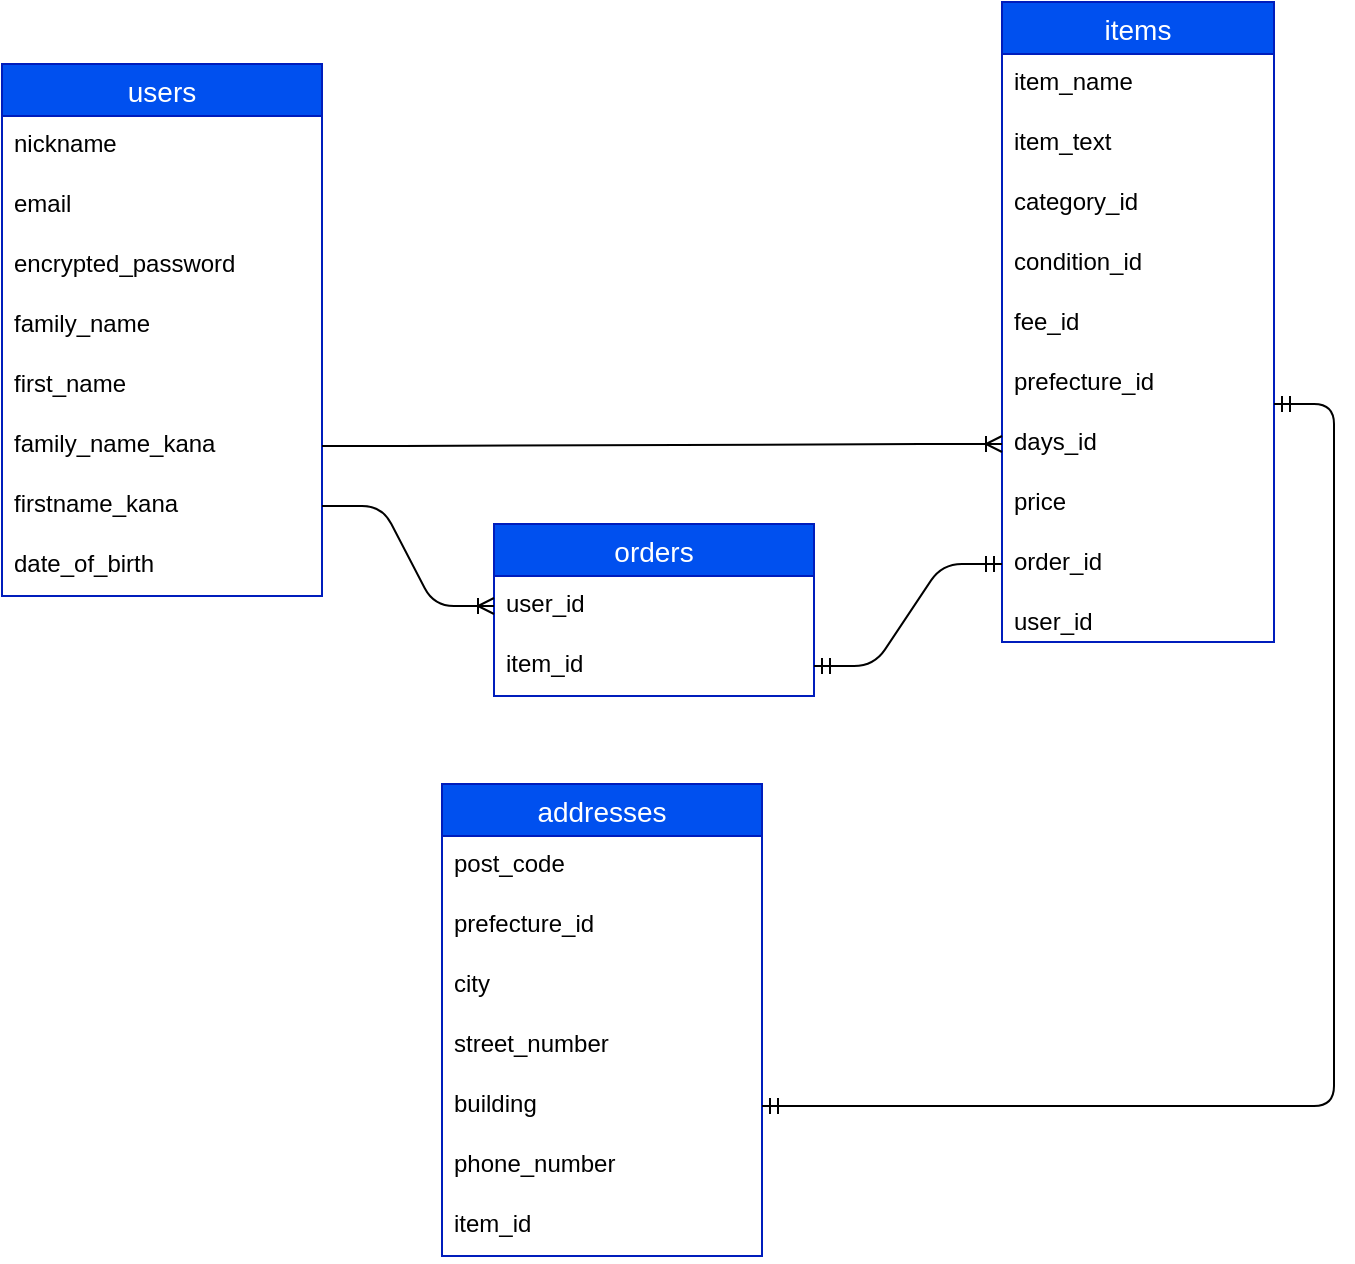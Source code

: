 <mxfile>
    <diagram id="9KKsF0mXDN9OxWyXER2X" name="ページ1">
        <mxGraphModel dx="720" dy="741" grid="1" gridSize="10" guides="1" tooltips="1" connect="1" arrows="1" fold="1" page="1" pageScale="1" pageWidth="827" pageHeight="1169" math="0" shadow="0">
            <root>
                <mxCell id="0"/>
                <mxCell id="1" parent="0"/>
                <mxCell id="2" value="users" style="swimlane;fontStyle=0;childLayout=stackLayout;horizontal=1;startSize=26;horizontalStack=0;resizeParent=1;resizeParentMax=0;resizeLast=0;collapsible=1;marginBottom=0;align=center;fontSize=14;fillColor=#0050ef;fontColor=#ffffff;strokeColor=#001DBC;" parent="1" vertex="1">
                    <mxGeometry x="34" y="90" width="160" height="266" as="geometry">
                        <mxRectangle x="180" y="330" width="70" height="26" as="alternateBounds"/>
                    </mxGeometry>
                </mxCell>
                <mxCell id="58" value="nickname" style="text;strokeColor=none;fillColor=none;spacingLeft=4;spacingRight=4;overflow=hidden;rotatable=0;points=[[0,0.5],[1,0.5]];portConstraint=eastwest;fontSize=12;" parent="2" vertex="1">
                    <mxGeometry y="26" width="160" height="30" as="geometry"/>
                </mxCell>
                <mxCell id="3" value="email" style="text;strokeColor=none;fillColor=none;spacingLeft=4;spacingRight=4;overflow=hidden;rotatable=0;points=[[0,0.5],[1,0.5]];portConstraint=eastwest;fontSize=12;" parent="2" vertex="1">
                    <mxGeometry y="56" width="160" height="30" as="geometry"/>
                </mxCell>
                <mxCell id="8" value="encrypted_password" style="text;strokeColor=none;fillColor=none;spacingLeft=4;spacingRight=4;overflow=hidden;rotatable=0;points=[[0,0.5],[1,0.5]];portConstraint=eastwest;fontSize=12;" parent="2" vertex="1">
                    <mxGeometry y="86" width="160" height="30" as="geometry"/>
                </mxCell>
                <mxCell id="10" value="family_name" style="text;strokeColor=none;fillColor=none;spacingLeft=4;spacingRight=4;overflow=hidden;rotatable=0;points=[[0,0.5],[1,0.5]];portConstraint=eastwest;fontSize=12;" parent="2" vertex="1">
                    <mxGeometry y="116" width="160" height="30" as="geometry"/>
                </mxCell>
                <mxCell id="9" value="first_name" style="text;strokeColor=none;fillColor=none;spacingLeft=4;spacingRight=4;overflow=hidden;rotatable=0;points=[[0,0.5],[1,0.5]];portConstraint=eastwest;fontSize=12;" parent="2" vertex="1">
                    <mxGeometry y="146" width="160" height="30" as="geometry"/>
                </mxCell>
                <mxCell id="4" value="family_name_kana" style="text;strokeColor=none;fillColor=none;spacingLeft=4;spacingRight=4;overflow=hidden;rotatable=0;points=[[0,0.5],[1,0.5]];portConstraint=eastwest;fontSize=12;" parent="2" vertex="1">
                    <mxGeometry y="176" width="160" height="30" as="geometry"/>
                </mxCell>
                <mxCell id="13" value="firstname_kana" style="text;strokeColor=none;fillColor=none;spacingLeft=4;spacingRight=4;overflow=hidden;rotatable=0;points=[[0,0.5],[1,0.5]];portConstraint=eastwest;fontSize=12;" parent="2" vertex="1">
                    <mxGeometry y="206" width="160" height="30" as="geometry"/>
                </mxCell>
                <mxCell id="12" value="date_of_birth&#10;" style="text;strokeColor=none;fillColor=none;spacingLeft=4;spacingRight=4;overflow=hidden;rotatable=0;points=[[0,0.5],[1,0.5]];portConstraint=eastwest;fontSize=12;" parent="2" vertex="1">
                    <mxGeometry y="236" width="160" height="30" as="geometry"/>
                </mxCell>
                <mxCell id="17" value="addresses" style="swimlane;fontStyle=0;childLayout=stackLayout;horizontal=1;startSize=26;horizontalStack=0;resizeParent=1;resizeParentMax=0;resizeLast=0;collapsible=1;marginBottom=0;align=center;fontSize=14;fillColor=#0050ef;fontColor=#ffffff;strokeColor=#001DBC;" parent="1" vertex="1">
                    <mxGeometry x="254" y="450" width="160" height="236" as="geometry">
                        <mxRectangle x="180" y="330" width="70" height="26" as="alternateBounds"/>
                    </mxGeometry>
                </mxCell>
                <mxCell id="18" value="post_code" style="text;strokeColor=none;fillColor=none;spacingLeft=4;spacingRight=4;overflow=hidden;rotatable=0;points=[[0,0.5],[1,0.5]];portConstraint=eastwest;fontSize=12;" parent="17" vertex="1">
                    <mxGeometry y="26" width="160" height="30" as="geometry"/>
                </mxCell>
                <mxCell id="20" value="prefecture_id" style="text;strokeColor=none;fillColor=none;spacingLeft=4;spacingRight=4;overflow=hidden;rotatable=0;points=[[0,0.5],[1,0.5]];portConstraint=eastwest;fontSize=12;" parent="17" vertex="1">
                    <mxGeometry y="56" width="160" height="30" as="geometry"/>
                </mxCell>
                <mxCell id="21" value="city" style="text;strokeColor=none;fillColor=none;spacingLeft=4;spacingRight=4;overflow=hidden;rotatable=0;points=[[0,0.5],[1,0.5]];portConstraint=eastwest;fontSize=12;" parent="17" vertex="1">
                    <mxGeometry y="86" width="160" height="30" as="geometry"/>
                </mxCell>
                <mxCell id="22" value="street_number" style="text;strokeColor=none;fillColor=none;spacingLeft=4;spacingRight=4;overflow=hidden;rotatable=0;points=[[0,0.5],[1,0.5]];portConstraint=eastwest;fontSize=12;" parent="17" vertex="1">
                    <mxGeometry y="116" width="160" height="30" as="geometry"/>
                </mxCell>
                <mxCell id="23" value="building" style="text;strokeColor=none;fillColor=none;spacingLeft=4;spacingRight=4;overflow=hidden;rotatable=0;points=[[0,0.5],[1,0.5]];portConstraint=eastwest;fontSize=12;" parent="17" vertex="1">
                    <mxGeometry y="146" width="160" height="30" as="geometry"/>
                </mxCell>
                <mxCell id="29" value="phone_number" style="text;strokeColor=none;fillColor=none;spacingLeft=4;spacingRight=4;overflow=hidden;rotatable=0;points=[[0,0.5],[1,0.5]];portConstraint=eastwest;fontSize=12;" parent="17" vertex="1">
                    <mxGeometry y="176" width="160" height="30" as="geometry"/>
                </mxCell>
                <mxCell id="24" value="item_id" style="text;strokeColor=none;fillColor=none;spacingLeft=4;spacingRight=4;overflow=hidden;rotatable=0;points=[[0,0.5],[1,0.5]];portConstraint=eastwest;fontSize=12;" parent="17" vertex="1">
                    <mxGeometry y="206" width="160" height="30" as="geometry"/>
                </mxCell>
                <mxCell id="31" value="items" style="swimlane;fontStyle=0;childLayout=stackLayout;horizontal=1;startSize=26;horizontalStack=0;resizeParent=1;resizeParentMax=0;resizeLast=0;collapsible=1;marginBottom=0;align=center;fontSize=14;fillColor=#0050ef;fontColor=#ffffff;strokeColor=#001DBC;" parent="1" vertex="1">
                    <mxGeometry x="534" y="59" width="136" height="320" as="geometry">
                        <mxRectangle x="180" y="330" width="70" height="26" as="alternateBounds"/>
                    </mxGeometry>
                </mxCell>
                <mxCell id="32" value="item_name" style="text;strokeColor=none;fillColor=none;spacingLeft=4;spacingRight=4;overflow=hidden;rotatable=0;points=[[0,0.5],[1,0.5]];portConstraint=eastwest;fontSize=12;" parent="31" vertex="1">
                    <mxGeometry y="26" width="136" height="30" as="geometry"/>
                </mxCell>
                <mxCell id="33" value="item_text" style="text;strokeColor=none;fillColor=none;spacingLeft=4;spacingRight=4;overflow=hidden;rotatable=0;points=[[0,0.5],[1,0.5]];portConstraint=eastwest;fontSize=12;" parent="31" vertex="1">
                    <mxGeometry y="56" width="136" height="30" as="geometry"/>
                </mxCell>
                <mxCell id="35" value="category_id" style="text;strokeColor=none;fillColor=none;spacingLeft=4;spacingRight=4;overflow=hidden;rotatable=0;points=[[0,0.5],[1,0.5]];portConstraint=eastwest;fontSize=12;" parent="31" vertex="1">
                    <mxGeometry y="86" width="136" height="30" as="geometry"/>
                </mxCell>
                <mxCell id="36" value="condition_id" style="text;strokeColor=none;fillColor=none;spacingLeft=4;spacingRight=4;overflow=hidden;rotatable=0;points=[[0,0.5],[1,0.5]];portConstraint=eastwest;fontSize=12;" parent="31" vertex="1">
                    <mxGeometry y="116" width="136" height="30" as="geometry"/>
                </mxCell>
                <mxCell id="37" value="fee_id " style="text;strokeColor=none;fillColor=none;spacingLeft=4;spacingRight=4;overflow=hidden;rotatable=0;points=[[0,0.5],[1,0.5]];portConstraint=eastwest;fontSize=12;" parent="31" vertex="1">
                    <mxGeometry y="146" width="136" height="30" as="geometry"/>
                </mxCell>
                <mxCell id="38" value="prefecture_id" style="text;strokeColor=none;fillColor=none;spacingLeft=4;spacingRight=4;overflow=hidden;rotatable=0;points=[[0,0.5],[1,0.5]];portConstraint=eastwest;fontSize=12;" parent="31" vertex="1">
                    <mxGeometry y="176" width="136" height="30" as="geometry"/>
                </mxCell>
                <mxCell id="40" value="days_id" style="text;strokeColor=none;fillColor=none;spacingLeft=4;spacingRight=4;overflow=hidden;rotatable=0;points=[[0,0.5],[1,0.5]];portConstraint=eastwest;fontSize=12;" parent="31" vertex="1">
                    <mxGeometry y="206" width="136" height="30" as="geometry"/>
                </mxCell>
                <mxCell id="81" value="price" style="text;strokeColor=none;fillColor=none;spacingLeft=4;spacingRight=4;overflow=hidden;rotatable=0;points=[[0,0.5],[1,0.5]];portConstraint=eastwest;fontSize=12;" parent="31" vertex="1">
                    <mxGeometry y="236" width="136" height="30" as="geometry"/>
                </mxCell>
                <mxCell id="56" value="order_id" style="text;strokeColor=none;fillColor=none;spacingLeft=4;spacingRight=4;overflow=hidden;rotatable=0;points=[[0,0.5],[1,0.5]];portConstraint=eastwest;fontSize=12;" parent="31" vertex="1">
                    <mxGeometry y="266" width="136" height="30" as="geometry"/>
                </mxCell>
                <mxCell id="39" value="user_id" style="text;strokeColor=none;fillColor=none;spacingLeft=4;spacingRight=4;overflow=hidden;rotatable=0;points=[[0,0.5],[1,0.5]];portConstraint=eastwest;fontSize=12;" parent="31" vertex="1">
                    <mxGeometry y="296" width="136" height="24" as="geometry"/>
                </mxCell>
                <mxCell id="47" value="" style="edgeStyle=entityRelationEdgeStyle;fontSize=12;html=1;endArrow=ERoneToMany;exitX=1;exitY=0.5;exitDx=0;exitDy=0;entryX=0;entryY=0.5;entryDx=0;entryDy=0;" parent="1" source="4" target="40" edge="1">
                    <mxGeometry width="100" height="100" relative="1" as="geometry">
                        <mxPoint x="170" y="430" as="sourcePoint"/>
                        <mxPoint x="270" y="330" as="targetPoint"/>
                    </mxGeometry>
                </mxCell>
                <mxCell id="54" value="" style="edgeStyle=entityRelationEdgeStyle;fontSize=12;html=1;endArrow=ERmandOne;startArrow=ERmandOne;entryX=1;entryY=0.5;entryDx=0;entryDy=0;" parent="1" target="23" edge="1">
                    <mxGeometry width="100" height="100" relative="1" as="geometry">
                        <mxPoint x="670" y="260" as="sourcePoint"/>
                        <mxPoint x="690" y="430" as="targetPoint"/>
                    </mxGeometry>
                </mxCell>
                <mxCell id="59" value="orders" style="swimlane;fontStyle=0;childLayout=stackLayout;horizontal=1;startSize=26;horizontalStack=0;resizeParent=1;resizeParentMax=0;resizeLast=0;collapsible=1;marginBottom=0;align=center;fontSize=14;fillColor=#0050ef;fontColor=#ffffff;strokeColor=#001DBC;" parent="1" vertex="1">
                    <mxGeometry x="280" y="320" width="160" height="86" as="geometry">
                        <mxRectangle x="180" y="330" width="70" height="26" as="alternateBounds"/>
                    </mxGeometry>
                </mxCell>
                <mxCell id="66" value="user_id" style="text;strokeColor=none;fillColor=none;spacingLeft=4;spacingRight=4;overflow=hidden;rotatable=0;points=[[0,0.5],[1,0.5]];portConstraint=eastwest;fontSize=12;" parent="59" vertex="1">
                    <mxGeometry y="26" width="160" height="30" as="geometry"/>
                </mxCell>
                <mxCell id="67" value="item_id" style="text;strokeColor=none;fillColor=none;spacingLeft=4;spacingRight=4;overflow=hidden;rotatable=0;points=[[0,0.5],[1,0.5]];portConstraint=eastwest;fontSize=12;" parent="59" vertex="1">
                    <mxGeometry y="56" width="160" height="30" as="geometry"/>
                </mxCell>
                <mxCell id="68" value="" style="edgeStyle=entityRelationEdgeStyle;fontSize=12;html=1;endArrow=ERoneToMany;exitX=1;exitY=0.5;exitDx=0;exitDy=0;" parent="1" source="13" target="66" edge="1">
                    <mxGeometry width="100" height="100" relative="1" as="geometry">
                        <mxPoint x="200" y="330" as="sourcePoint"/>
                        <mxPoint x="264" y="621" as="targetPoint"/>
                    </mxGeometry>
                </mxCell>
                <mxCell id="70" value="" style="edgeStyle=entityRelationEdgeStyle;fontSize=12;html=1;endArrow=ERmandOne;startArrow=ERmandOne;exitX=1;exitY=0.5;exitDx=0;exitDy=0;entryX=0;entryY=0.5;entryDx=0;entryDy=0;" parent="1" source="67" target="56" edge="1">
                    <mxGeometry width="100" height="100" relative="1" as="geometry">
                        <mxPoint x="680" y="270" as="sourcePoint"/>
                        <mxPoint x="510" y="330" as="targetPoint"/>
                    </mxGeometry>
                </mxCell>
            </root>
        </mxGraphModel>
    </diagram>
    <diagram name="修正１" id="Fp0DxU0ob2wbNlO0odlH">
        <mxGraphModel dx="1175" dy="741" grid="1" gridSize="10" guides="1" tooltips="1" connect="1" arrows="1" fold="1" page="1" pageScale="1" pageWidth="827" pageHeight="1169" math="0" shadow="0">
            <root>
                <mxCell id="tdPCAD3xo-4_Q6EmdgoL-0"/>
                <mxCell id="tdPCAD3xo-4_Q6EmdgoL-1" parent="tdPCAD3xo-4_Q6EmdgoL-0"/>
                <mxCell id="tdPCAD3xo-4_Q6EmdgoL-2" value="users" style="swimlane;fontStyle=0;childLayout=stackLayout;horizontal=1;startSize=26;horizontalStack=0;resizeParent=1;resizeParentMax=0;resizeLast=0;collapsible=1;marginBottom=0;align=center;fontSize=14;fillColor=#0050ef;fontColor=#ffffff;strokeColor=#001DBC;" vertex="1" parent="tdPCAD3xo-4_Q6EmdgoL-1">
                    <mxGeometry x="34" y="90" width="160" height="266" as="geometry">
                        <mxRectangle x="180" y="330" width="70" height="26" as="alternateBounds"/>
                    </mxGeometry>
                </mxCell>
                <mxCell id="tdPCAD3xo-4_Q6EmdgoL-3" value="nickname" style="text;strokeColor=none;fillColor=none;spacingLeft=4;spacingRight=4;overflow=hidden;rotatable=0;points=[[0,0.5],[1,0.5]];portConstraint=eastwest;fontSize=12;" vertex="1" parent="tdPCAD3xo-4_Q6EmdgoL-2">
                    <mxGeometry y="26" width="160" height="30" as="geometry"/>
                </mxCell>
                <mxCell id="tdPCAD3xo-4_Q6EmdgoL-4" value="email" style="text;strokeColor=none;fillColor=none;spacingLeft=4;spacingRight=4;overflow=hidden;rotatable=0;points=[[0,0.5],[1,0.5]];portConstraint=eastwest;fontSize=12;" vertex="1" parent="tdPCAD3xo-4_Q6EmdgoL-2">
                    <mxGeometry y="56" width="160" height="30" as="geometry"/>
                </mxCell>
                <mxCell id="tdPCAD3xo-4_Q6EmdgoL-5" value="encrypted_password" style="text;strokeColor=none;fillColor=none;spacingLeft=4;spacingRight=4;overflow=hidden;rotatable=0;points=[[0,0.5],[1,0.5]];portConstraint=eastwest;fontSize=12;" vertex="1" parent="tdPCAD3xo-4_Q6EmdgoL-2">
                    <mxGeometry y="86" width="160" height="30" as="geometry"/>
                </mxCell>
                <mxCell id="tdPCAD3xo-4_Q6EmdgoL-6" value="family_name" style="text;strokeColor=none;fillColor=none;spacingLeft=4;spacingRight=4;overflow=hidden;rotatable=0;points=[[0,0.5],[1,0.5]];portConstraint=eastwest;fontSize=12;" vertex="1" parent="tdPCAD3xo-4_Q6EmdgoL-2">
                    <mxGeometry y="116" width="160" height="30" as="geometry"/>
                </mxCell>
                <mxCell id="tdPCAD3xo-4_Q6EmdgoL-7" value="first_name" style="text;strokeColor=none;fillColor=none;spacingLeft=4;spacingRight=4;overflow=hidden;rotatable=0;points=[[0,0.5],[1,0.5]];portConstraint=eastwest;fontSize=12;" vertex="1" parent="tdPCAD3xo-4_Q6EmdgoL-2">
                    <mxGeometry y="146" width="160" height="30" as="geometry"/>
                </mxCell>
                <mxCell id="tdPCAD3xo-4_Q6EmdgoL-8" value="family_name_kana" style="text;strokeColor=none;fillColor=none;spacingLeft=4;spacingRight=4;overflow=hidden;rotatable=0;points=[[0,0.5],[1,0.5]];portConstraint=eastwest;fontSize=12;" vertex="1" parent="tdPCAD3xo-4_Q6EmdgoL-2">
                    <mxGeometry y="176" width="160" height="30" as="geometry"/>
                </mxCell>
                <mxCell id="tdPCAD3xo-4_Q6EmdgoL-9" value="firstname_kana" style="text;strokeColor=none;fillColor=none;spacingLeft=4;spacingRight=4;overflow=hidden;rotatable=0;points=[[0,0.5],[1,0.5]];portConstraint=eastwest;fontSize=12;" vertex="1" parent="tdPCAD3xo-4_Q6EmdgoL-2">
                    <mxGeometry y="206" width="160" height="30" as="geometry"/>
                </mxCell>
                <mxCell id="tdPCAD3xo-4_Q6EmdgoL-10" value="date_of_birth&#10;" style="text;strokeColor=none;fillColor=none;spacingLeft=4;spacingRight=4;overflow=hidden;rotatable=0;points=[[0,0.5],[1,0.5]];portConstraint=eastwest;fontSize=12;" vertex="1" parent="tdPCAD3xo-4_Q6EmdgoL-2">
                    <mxGeometry y="236" width="160" height="30" as="geometry"/>
                </mxCell>
                <mxCell id="tdPCAD3xo-4_Q6EmdgoL-11" value="address" style="swimlane;fontStyle=0;childLayout=stackLayout;horizontal=1;startSize=26;horizontalStack=0;resizeParent=1;resizeParentMax=0;resizeLast=0;collapsible=1;marginBottom=0;align=center;fontSize=14;fillColor=#0050ef;fontColor=#ffffff;strokeColor=#001DBC;" vertex="1" parent="tdPCAD3xo-4_Q6EmdgoL-1">
                    <mxGeometry x="254" y="450" width="160" height="262" as="geometry">
                        <mxRectangle x="180" y="330" width="70" height="26" as="alternateBounds"/>
                    </mxGeometry>
                </mxCell>
                <mxCell id="tdPCAD3xo-4_Q6EmdgoL-12" value="post_code" style="text;strokeColor=none;fillColor=none;spacingLeft=4;spacingRight=4;overflow=hidden;rotatable=0;points=[[0,0.5],[1,0.5]];portConstraint=eastwest;fontSize=12;" vertex="1" parent="tdPCAD3xo-4_Q6EmdgoL-11">
                    <mxGeometry y="26" width="160" height="26" as="geometry"/>
                </mxCell>
                <mxCell id="tdPCAD3xo-4_Q6EmdgoL-13" value="prefecture" style="text;strokeColor=none;fillColor=none;spacingLeft=4;spacingRight=4;overflow=hidden;rotatable=0;points=[[0,0.5],[1,0.5]];portConstraint=eastwest;fontSize=12;" vertex="1" parent="tdPCAD3xo-4_Q6EmdgoL-11">
                    <mxGeometry y="52" width="160" height="30" as="geometry"/>
                </mxCell>
                <mxCell id="tdPCAD3xo-4_Q6EmdgoL-14" value="city" style="text;strokeColor=none;fillColor=none;spacingLeft=4;spacingRight=4;overflow=hidden;rotatable=0;points=[[0,0.5],[1,0.5]];portConstraint=eastwest;fontSize=12;" vertex="1" parent="tdPCAD3xo-4_Q6EmdgoL-11">
                    <mxGeometry y="82" width="160" height="30" as="geometry"/>
                </mxCell>
                <mxCell id="tdPCAD3xo-4_Q6EmdgoL-15" value="street_number" style="text;strokeColor=none;fillColor=none;spacingLeft=4;spacingRight=4;overflow=hidden;rotatable=0;points=[[0,0.5],[1,0.5]];portConstraint=eastwest;fontSize=12;" vertex="1" parent="tdPCAD3xo-4_Q6EmdgoL-11">
                    <mxGeometry y="112" width="160" height="30" as="geometry"/>
                </mxCell>
                <mxCell id="tdPCAD3xo-4_Q6EmdgoL-16" value="building" style="text;strokeColor=none;fillColor=none;spacingLeft=4;spacingRight=4;overflow=hidden;rotatable=0;points=[[0,0.5],[1,0.5]];portConstraint=eastwest;fontSize=12;" vertex="1" parent="tdPCAD3xo-4_Q6EmdgoL-11">
                    <mxGeometry y="142" width="160" height="30" as="geometry"/>
                </mxCell>
                <mxCell id="tdPCAD3xo-4_Q6EmdgoL-17" value="phone_number" style="text;strokeColor=none;fillColor=none;spacingLeft=4;spacingRight=4;overflow=hidden;rotatable=0;points=[[0,0.5],[1,0.5]];portConstraint=eastwest;fontSize=12;" vertex="1" parent="tdPCAD3xo-4_Q6EmdgoL-11">
                    <mxGeometry y="172" width="160" height="30" as="geometry"/>
                </mxCell>
                <mxCell id="tdPCAD3xo-4_Q6EmdgoL-18" value="user_id" style="text;strokeColor=none;fillColor=none;spacingLeft=4;spacingRight=4;overflow=hidden;rotatable=0;points=[[0,0.5],[1,0.5]];portConstraint=eastwest;fontSize=12;" vertex="1" parent="tdPCAD3xo-4_Q6EmdgoL-11">
                    <mxGeometry y="202" width="160" height="30" as="geometry"/>
                </mxCell>
                <mxCell id="tdPCAD3xo-4_Q6EmdgoL-19" value="item_id" style="text;strokeColor=none;fillColor=none;spacingLeft=4;spacingRight=4;overflow=hidden;rotatable=0;points=[[0,0.5],[1,0.5]];portConstraint=eastwest;fontSize=12;" vertex="1" parent="tdPCAD3xo-4_Q6EmdgoL-11">
                    <mxGeometry y="232" width="160" height="30" as="geometry"/>
                </mxCell>
                <mxCell id="tdPCAD3xo-4_Q6EmdgoL-20" value="items" style="swimlane;fontStyle=0;childLayout=stackLayout;horizontal=1;startSize=26;horizontalStack=0;resizeParent=1;resizeParentMax=0;resizeLast=0;collapsible=1;marginBottom=0;align=center;fontSize=14;fillColor=#0050ef;fontColor=#ffffff;strokeColor=#001DBC;" vertex="1" parent="tdPCAD3xo-4_Q6EmdgoL-1">
                    <mxGeometry x="410" y="59" width="160" height="356" as="geometry">
                        <mxRectangle x="180" y="330" width="70" height="26" as="alternateBounds"/>
                    </mxGeometry>
                </mxCell>
                <mxCell id="tdPCAD3xo-4_Q6EmdgoL-21" value="item_name" style="text;strokeColor=none;fillColor=none;spacingLeft=4;spacingRight=4;overflow=hidden;rotatable=0;points=[[0,0.5],[1,0.5]];portConstraint=eastwest;fontSize=12;" vertex="1" parent="tdPCAD3xo-4_Q6EmdgoL-20">
                    <mxGeometry y="26" width="160" height="30" as="geometry"/>
                </mxCell>
                <mxCell id="tdPCAD3xo-4_Q6EmdgoL-22" value="item_text" style="text;strokeColor=none;fillColor=none;spacingLeft=4;spacingRight=4;overflow=hidden;rotatable=0;points=[[0,0.5],[1,0.5]];portConstraint=eastwest;fontSize=12;" vertex="1" parent="tdPCAD3xo-4_Q6EmdgoL-20">
                    <mxGeometry y="56" width="160" height="30" as="geometry"/>
                </mxCell>
                <mxCell id="tdPCAD3xo-4_Q6EmdgoL-23" value="category" style="text;strokeColor=none;fillColor=none;spacingLeft=4;spacingRight=4;overflow=hidden;rotatable=0;points=[[0,0.5],[1,0.5]];portConstraint=eastwest;fontSize=12;" vertex="1" parent="tdPCAD3xo-4_Q6EmdgoL-20">
                    <mxGeometry y="86" width="160" height="30" as="geometry"/>
                </mxCell>
                <mxCell id="tdPCAD3xo-4_Q6EmdgoL-24" value="condition" style="text;strokeColor=none;fillColor=none;spacingLeft=4;spacingRight=4;overflow=hidden;rotatable=0;points=[[0,0.5],[1,0.5]];portConstraint=eastwest;fontSize=12;" vertex="1" parent="tdPCAD3xo-4_Q6EmdgoL-20">
                    <mxGeometry y="116" width="160" height="30" as="geometry"/>
                </mxCell>
                <mxCell id="tdPCAD3xo-4_Q6EmdgoL-25" value="delivery_fee" style="text;strokeColor=none;fillColor=none;spacingLeft=4;spacingRight=4;overflow=hidden;rotatable=0;points=[[0,0.5],[1,0.5]];portConstraint=eastwest;fontSize=12;" vertex="1" parent="tdPCAD3xo-4_Q6EmdgoL-20">
                    <mxGeometry y="146" width="160" height="30" as="geometry"/>
                </mxCell>
                <mxCell id="tdPCAD3xo-4_Q6EmdgoL-26" value="delivery_erea" style="text;strokeColor=none;fillColor=none;spacingLeft=4;spacingRight=4;overflow=hidden;rotatable=0;points=[[0,0.5],[1,0.5]];portConstraint=eastwest;fontSize=12;" vertex="1" parent="tdPCAD3xo-4_Q6EmdgoL-20">
                    <mxGeometry y="176" width="160" height="30" as="geometry"/>
                </mxCell>
                <mxCell id="tdPCAD3xo-4_Q6EmdgoL-27" value="delivery_days" style="text;strokeColor=none;fillColor=none;spacingLeft=4;spacingRight=4;overflow=hidden;rotatable=0;points=[[0,0.5],[1,0.5]];portConstraint=eastwest;fontSize=12;" vertex="1" parent="tdPCAD3xo-4_Q6EmdgoL-20">
                    <mxGeometry y="206" width="160" height="30" as="geometry"/>
                </mxCell>
                <mxCell id="tdPCAD3xo-4_Q6EmdgoL-28" value="price" style="text;strokeColor=none;fillColor=none;spacingLeft=4;spacingRight=4;overflow=hidden;rotatable=0;points=[[0,0.5],[1,0.5]];portConstraint=eastwest;fontSize=12;" vertex="1" parent="tdPCAD3xo-4_Q6EmdgoL-20">
                    <mxGeometry y="236" width="160" height="30" as="geometry"/>
                </mxCell>
                <mxCell id="tdPCAD3xo-4_Q6EmdgoL-29" value="margin" style="text;strokeColor=none;fillColor=none;spacingLeft=4;spacingRight=4;overflow=hidden;rotatable=0;points=[[0,0.5],[1,0.5]];portConstraint=eastwest;fontSize=12;" vertex="1" parent="tdPCAD3xo-4_Q6EmdgoL-20">
                    <mxGeometry y="266" width="160" height="30" as="geometry"/>
                </mxCell>
                <mxCell id="tdPCAD3xo-4_Q6EmdgoL-30" value="benefit" style="text;strokeColor=none;fillColor=none;spacingLeft=4;spacingRight=4;overflow=hidden;rotatable=0;points=[[0,0.5],[1,0.5]];portConstraint=eastwest;fontSize=12;" vertex="1" parent="tdPCAD3xo-4_Q6EmdgoL-20">
                    <mxGeometry y="296" width="160" height="30" as="geometry"/>
                </mxCell>
                <mxCell id="tdPCAD3xo-4_Q6EmdgoL-31" value="user_id" style="text;strokeColor=none;fillColor=none;spacingLeft=4;spacingRight=4;overflow=hidden;rotatable=0;points=[[0,0.5],[1,0.5]];portConstraint=eastwest;fontSize=12;" vertex="1" parent="tdPCAD3xo-4_Q6EmdgoL-20">
                    <mxGeometry y="326" width="160" height="30" as="geometry"/>
                </mxCell>
                <mxCell id="tdPCAD3xo-4_Q6EmdgoL-32" value="" style="edgeStyle=entityRelationEdgeStyle;fontSize=12;html=1;endArrow=ERoneToMany;exitX=1;exitY=0.5;exitDx=0;exitDy=0;entryX=0;entryY=0.5;entryDx=0;entryDy=0;" edge="1" parent="tdPCAD3xo-4_Q6EmdgoL-1" source="tdPCAD3xo-4_Q6EmdgoL-8" target="tdPCAD3xo-4_Q6EmdgoL-27">
                    <mxGeometry width="100" height="100" relative="1" as="geometry">
                        <mxPoint x="170" y="430" as="sourcePoint"/>
                        <mxPoint x="270" y="330" as="targetPoint"/>
                    </mxGeometry>
                </mxCell>
                <mxCell id="tdPCAD3xo-4_Q6EmdgoL-33" value="" style="edgeStyle=entityRelationEdgeStyle;fontSize=12;html=1;endArrow=ERoneToMany;entryX=0;entryY=0.5;entryDx=0;entryDy=0;" edge="1" parent="tdPCAD3xo-4_Q6EmdgoL-1" source="tdPCAD3xo-4_Q6EmdgoL-8" target="tdPCAD3xo-4_Q6EmdgoL-16">
                    <mxGeometry width="100" height="100" relative="1" as="geometry">
                        <mxPoint x="10" y="420" as="sourcePoint"/>
                        <mxPoint x="490" y="330" as="targetPoint"/>
                    </mxGeometry>
                </mxCell>
                <mxCell id="tdPCAD3xo-4_Q6EmdgoL-34" value="" style="edgeStyle=entityRelationEdgeStyle;fontSize=12;html=1;endArrow=ERmandOne;startArrow=ERmandOne;exitX=1;exitY=0.5;exitDx=0;exitDy=0;" edge="1" parent="tdPCAD3xo-4_Q6EmdgoL-1" source="tdPCAD3xo-4_Q6EmdgoL-16" target="tdPCAD3xo-4_Q6EmdgoL-27">
                    <mxGeometry width="100" height="100" relative="1" as="geometry">
                        <mxPoint x="240" y="430" as="sourcePoint"/>
                        <mxPoint x="412" y="290" as="targetPoint"/>
                    </mxGeometry>
                </mxCell>
            </root>
        </mxGraphModel>
    </diagram>
</mxfile>